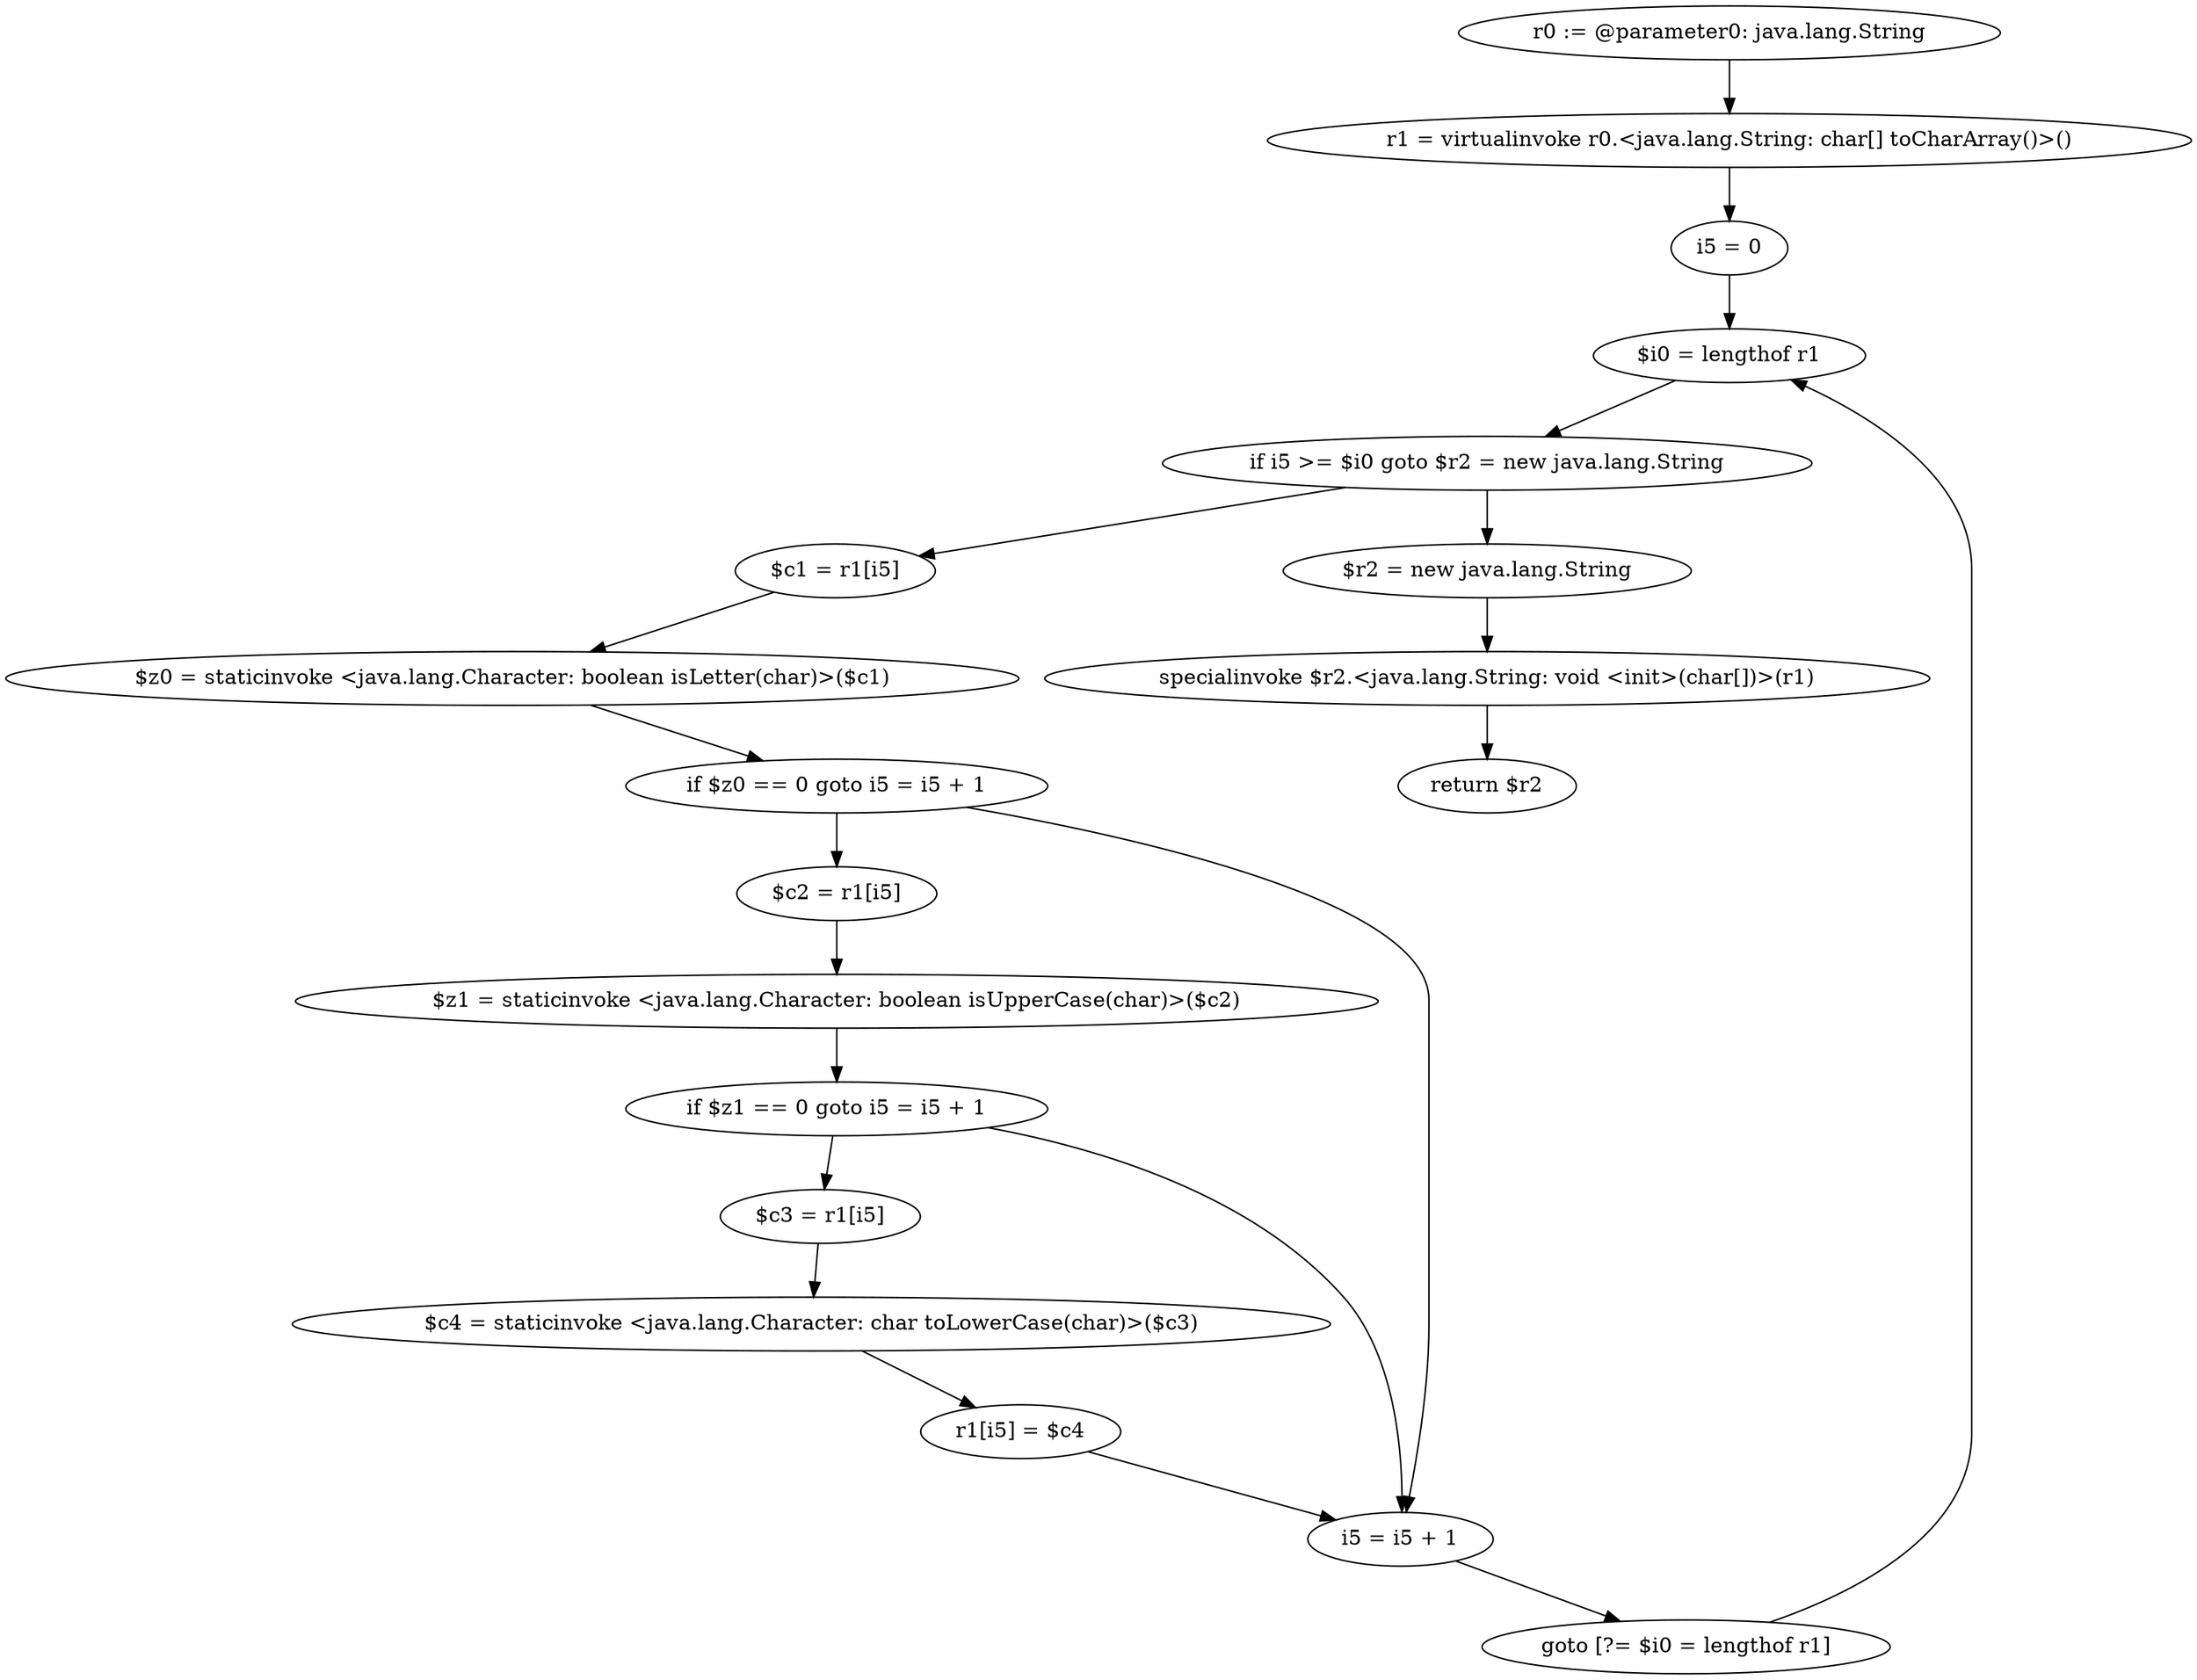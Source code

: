 digraph "unitGraph" {
    "r0 := @parameter0: java.lang.String"
    "r1 = virtualinvoke r0.<java.lang.String: char[] toCharArray()>()"
    "i5 = 0"
    "$i0 = lengthof r1"
    "if i5 >= $i0 goto $r2 = new java.lang.String"
    "$c1 = r1[i5]"
    "$z0 = staticinvoke <java.lang.Character: boolean isLetter(char)>($c1)"
    "if $z0 == 0 goto i5 = i5 + 1"
    "$c2 = r1[i5]"
    "$z1 = staticinvoke <java.lang.Character: boolean isUpperCase(char)>($c2)"
    "if $z1 == 0 goto i5 = i5 + 1"
    "$c3 = r1[i5]"
    "$c4 = staticinvoke <java.lang.Character: char toLowerCase(char)>($c3)"
    "r1[i5] = $c4"
    "i5 = i5 + 1"
    "goto [?= $i0 = lengthof r1]"
    "$r2 = new java.lang.String"
    "specialinvoke $r2.<java.lang.String: void <init>(char[])>(r1)"
    "return $r2"
    "r0 := @parameter0: java.lang.String"->"r1 = virtualinvoke r0.<java.lang.String: char[] toCharArray()>()";
    "r1 = virtualinvoke r0.<java.lang.String: char[] toCharArray()>()"->"i5 = 0";
    "i5 = 0"->"$i0 = lengthof r1";
    "$i0 = lengthof r1"->"if i5 >= $i0 goto $r2 = new java.lang.String";
    "if i5 >= $i0 goto $r2 = new java.lang.String"->"$c1 = r1[i5]";
    "if i5 >= $i0 goto $r2 = new java.lang.String"->"$r2 = new java.lang.String";
    "$c1 = r1[i5]"->"$z0 = staticinvoke <java.lang.Character: boolean isLetter(char)>($c1)";
    "$z0 = staticinvoke <java.lang.Character: boolean isLetter(char)>($c1)"->"if $z0 == 0 goto i5 = i5 + 1";
    "if $z0 == 0 goto i5 = i5 + 1"->"$c2 = r1[i5]";
    "if $z0 == 0 goto i5 = i5 + 1"->"i5 = i5 + 1";
    "$c2 = r1[i5]"->"$z1 = staticinvoke <java.lang.Character: boolean isUpperCase(char)>($c2)";
    "$z1 = staticinvoke <java.lang.Character: boolean isUpperCase(char)>($c2)"->"if $z1 == 0 goto i5 = i5 + 1";
    "if $z1 == 0 goto i5 = i5 + 1"->"$c3 = r1[i5]";
    "if $z1 == 0 goto i5 = i5 + 1"->"i5 = i5 + 1";
    "$c3 = r1[i5]"->"$c4 = staticinvoke <java.lang.Character: char toLowerCase(char)>($c3)";
    "$c4 = staticinvoke <java.lang.Character: char toLowerCase(char)>($c3)"->"r1[i5] = $c4";
    "r1[i5] = $c4"->"i5 = i5 + 1";
    "i5 = i5 + 1"->"goto [?= $i0 = lengthof r1]";
    "goto [?= $i0 = lengthof r1]"->"$i0 = lengthof r1";
    "$r2 = new java.lang.String"->"specialinvoke $r2.<java.lang.String: void <init>(char[])>(r1)";
    "specialinvoke $r2.<java.lang.String: void <init>(char[])>(r1)"->"return $r2";
}

